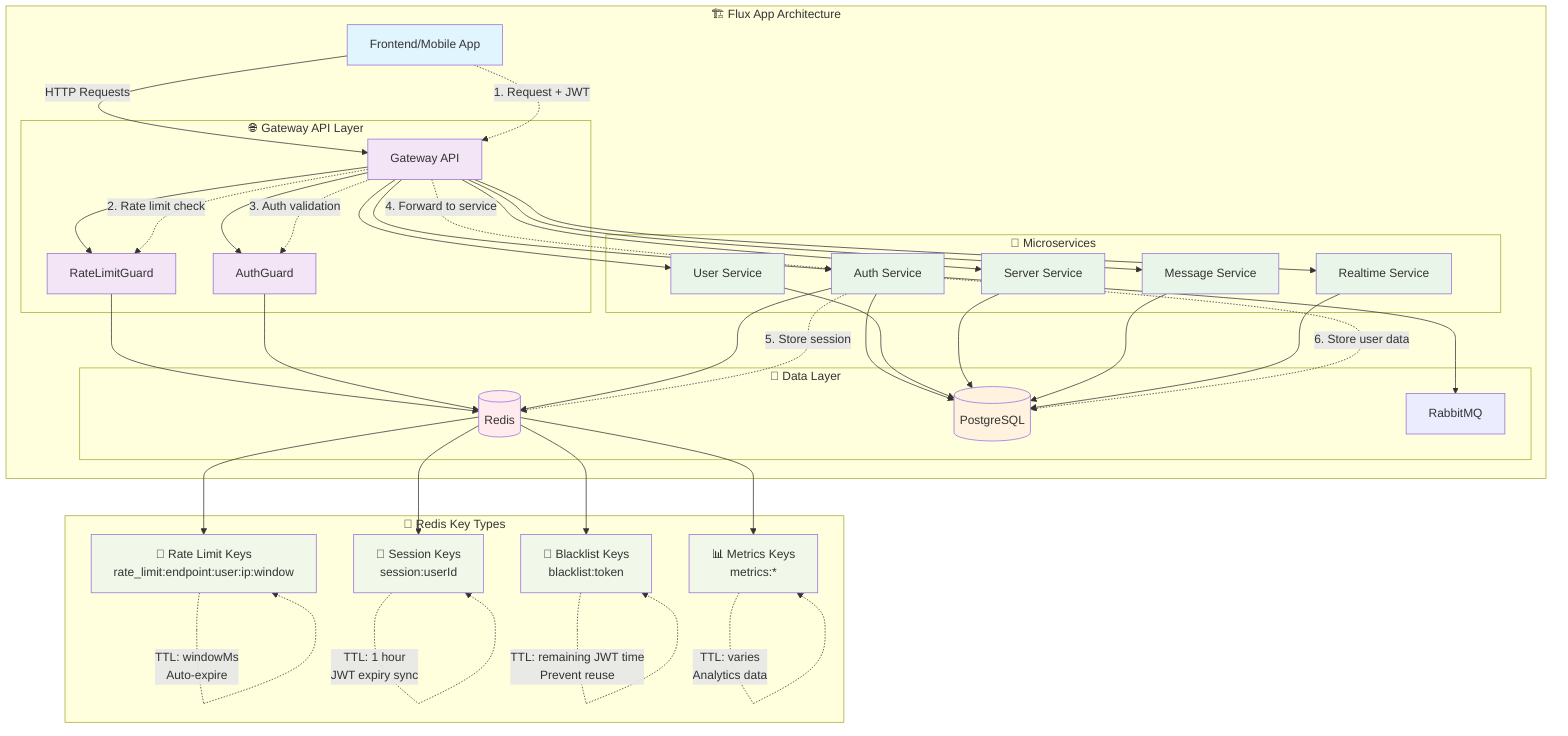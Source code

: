 graph TD
    subgraph "🏗️ Flux App Architecture"
        F[Frontend/Mobile App]
        
        subgraph "🌐 Gateway API Layer"
            G[Gateway API]
            RL[RateLimitGuard]
            AG[AuthGuard]
        end
        
        subgraph "🔧 Microservices"
            AS[Auth Service]
            US[User Service]
            SS[Server Service]
            MS[Message Service]
            RS[Realtime Service]
        end
        
        subgraph "💾 Data Layer"
            R[(Redis)]
            PG[(PostgreSQL)]
            RMQ[RabbitMQ]
        end
    end
    
    %% Frontend connections
    F -->|HTTP Requests| G
    
    %% Gateway guards
    G --> RL
    G --> AG
    RL --> R
    AG --> R
    
    %% Service connections
    G --> AS
    G --> US
    G --> SS
    G --> MS
    G --> RS
    
    %% Auth service connections
    AS --> R
    AS --> PG
    AS --> RMQ
    
    %% Other services
    US --> PG
    SS --> PG
    MS --> PG
    RS --> PG
    
    %% Redis Key Types
    subgraph "🔑 Redis Key Types"
        RK1["🚦 Rate Limit Keys<br/>rate_limit:endpoint:user:ip:window"]
        RK2["👤 Session Keys<br/>session:userId"]
        RK3["🚫 Blacklist Keys<br/>blacklist:token"]
        RK4["📊 Metrics Keys<br/>metrics:*"]
    end
    
    R --> RK1
    R --> RK2
    R --> RK3
    R --> RK4
    
    %% Key characteristics
    RK1 -.->|"TTL: windowMs<br/>Auto-expire"| RK1
    RK2 -.->|"TTL: 1 hour<br/>JWT expiry sync"| RK2
    RK3 -.->|"TTL: remaining JWT time<br/>Prevent reuse"| RK3
    RK4 -.->|"TTL: varies<br/>Analytics data"| RK4
    
    %% Flow indicators
    F -.->|"1. Request + JWT"| G
    G -.->|"2. Rate limit check"| RL
    G -.->|"3. Auth validation"| AG
    G -.->|"4. Forward to service"| AS
    AS -.->|"5. Store session"| R
    AS -.->|"6. Store user data"| PG
    
    %% Styling
    classDef frontend fill:#e1f5fe
    classDef gateway fill:#f3e5f5
    classDef service fill:#e8f5e8
    classDef database fill:#fff3e0
    classDef redis fill:#ffebee
    classDef keys fill:#f1f8e9
    
    class F frontend
    class G,RL,AG gateway
    class AS,US,SS,MS,RS service
    class PG database
    class R redis
    class RK1,RK2,RK3,RK4 keys
